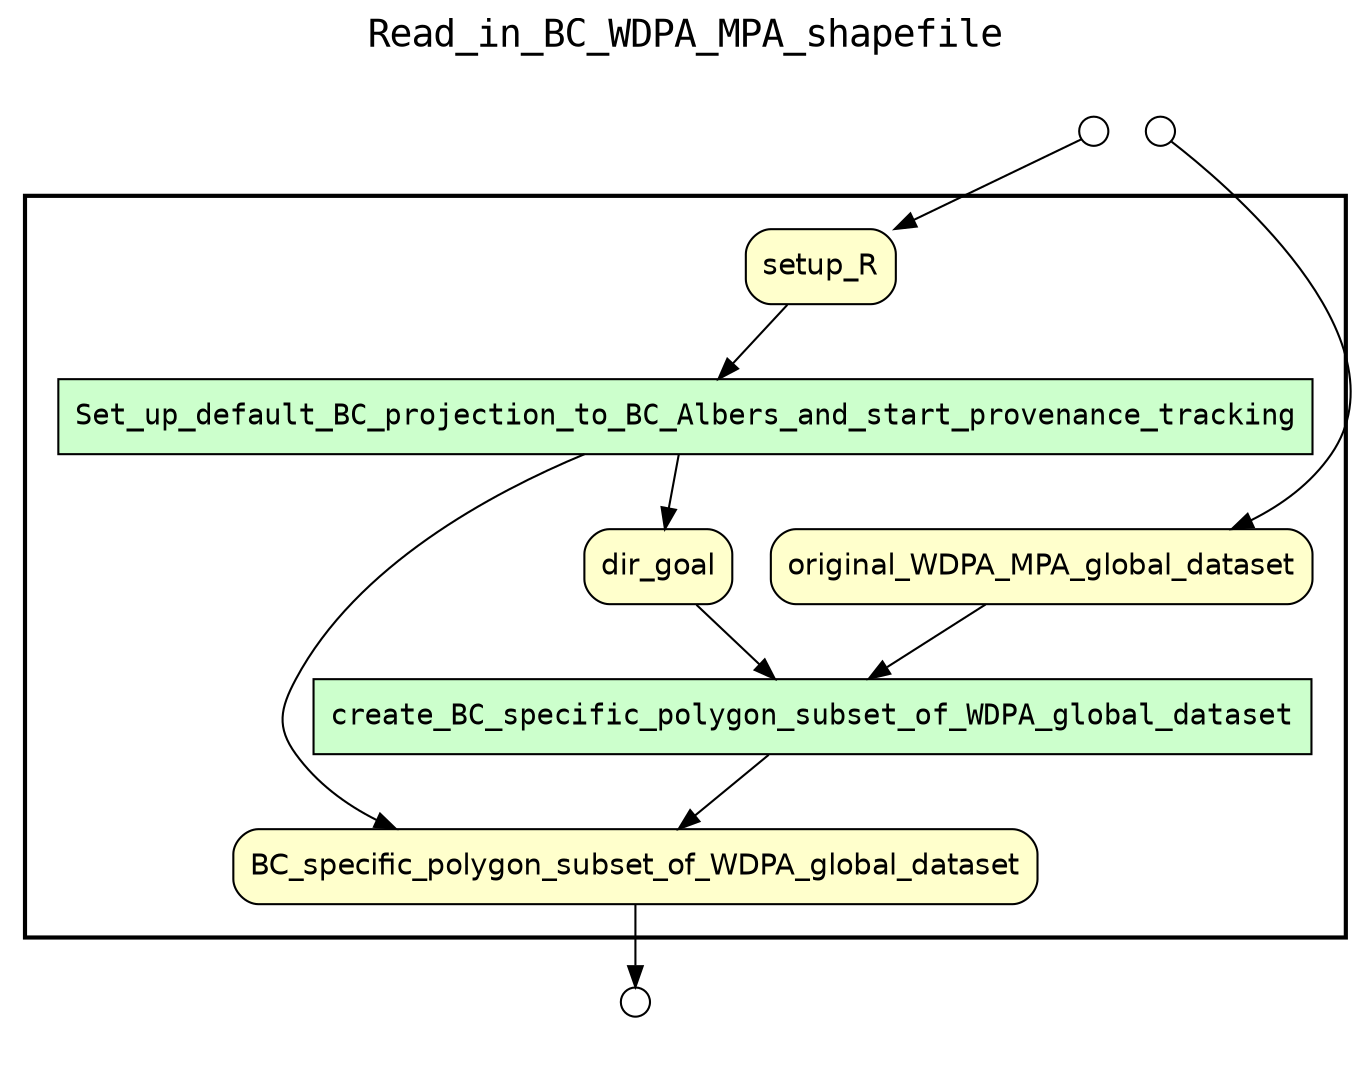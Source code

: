 
digraph yw_data_view {
rankdir=TB
fontname=Courier; fontsize=18; labelloc=t
label="Read_in_BC_WDPA_MPA_shapefile"
subgraph cluster_workflow { label=""; color=black; penwidth=2
subgraph cluster_workflow_inner { label=""; color=white
node[shape=box style="filled" fillcolor="#CCFFCC" peripheries=1 fontname=Courier]
Set_up_default_BC_projection_to_BC_Albers_and_start_provenance_tracking
create_BC_specific_polygon_subset_of_WDPA_global_dataset
node[shape=box style="filled" fillcolor="#CCFFCC" peripheries=1 fontname=Courier]
node[shape=box style="rounded,filled" fillcolor="#FFFFCC" peripheries=1 fontname=Helvetica]
original_WDPA_MPA_global_dataset
BC_specific_polygon_subset_of_WDPA_global_dataset
dir_goal
setup_R
node[shape=box style="rounded,filled" fillcolor="#FFFFFF" peripheries=1 fontname=Helvetica]
}}
subgraph cluster_inflows { label=""; color=white; penwidth=2
subgraph cluster_inflows_inner { label=""; color=white
node[shape=circle fillcolor="#FFFFFF" peripheries=1 width=0.2]
setup_R_inflow [label=""]
original_WDPA_MPA_global_dataset_inflow [label=""]
}}
subgraph cluster_outflows { label=""; color=white; penwidth=2
subgraph cluster_outflows_inner { label=""; color=white
node[shape=circle fillcolor="#FFFFFF" peripheries=1 width=0.2]
BC_specific_polygon_subset_of_WDPA_global_dataset_outflow [label=""]
}}
original_WDPA_MPA_global_dataset -> create_BC_specific_polygon_subset_of_WDPA_global_dataset
dir_goal -> create_BC_specific_polygon_subset_of_WDPA_global_dataset
setup_R -> Set_up_default_BC_projection_to_BC_Albers_and_start_provenance_tracking
Set_up_default_BC_projection_to_BC_Albers_and_start_provenance_tracking -> BC_specific_polygon_subset_of_WDPA_global_dataset
Set_up_default_BC_projection_to_BC_Albers_and_start_provenance_tracking -> dir_goal
create_BC_specific_polygon_subset_of_WDPA_global_dataset -> BC_specific_polygon_subset_of_WDPA_global_dataset
setup_R_inflow -> setup_R
original_WDPA_MPA_global_dataset_inflow -> original_WDPA_MPA_global_dataset
BC_specific_polygon_subset_of_WDPA_global_dataset -> BC_specific_polygon_subset_of_WDPA_global_dataset_outflow
}


